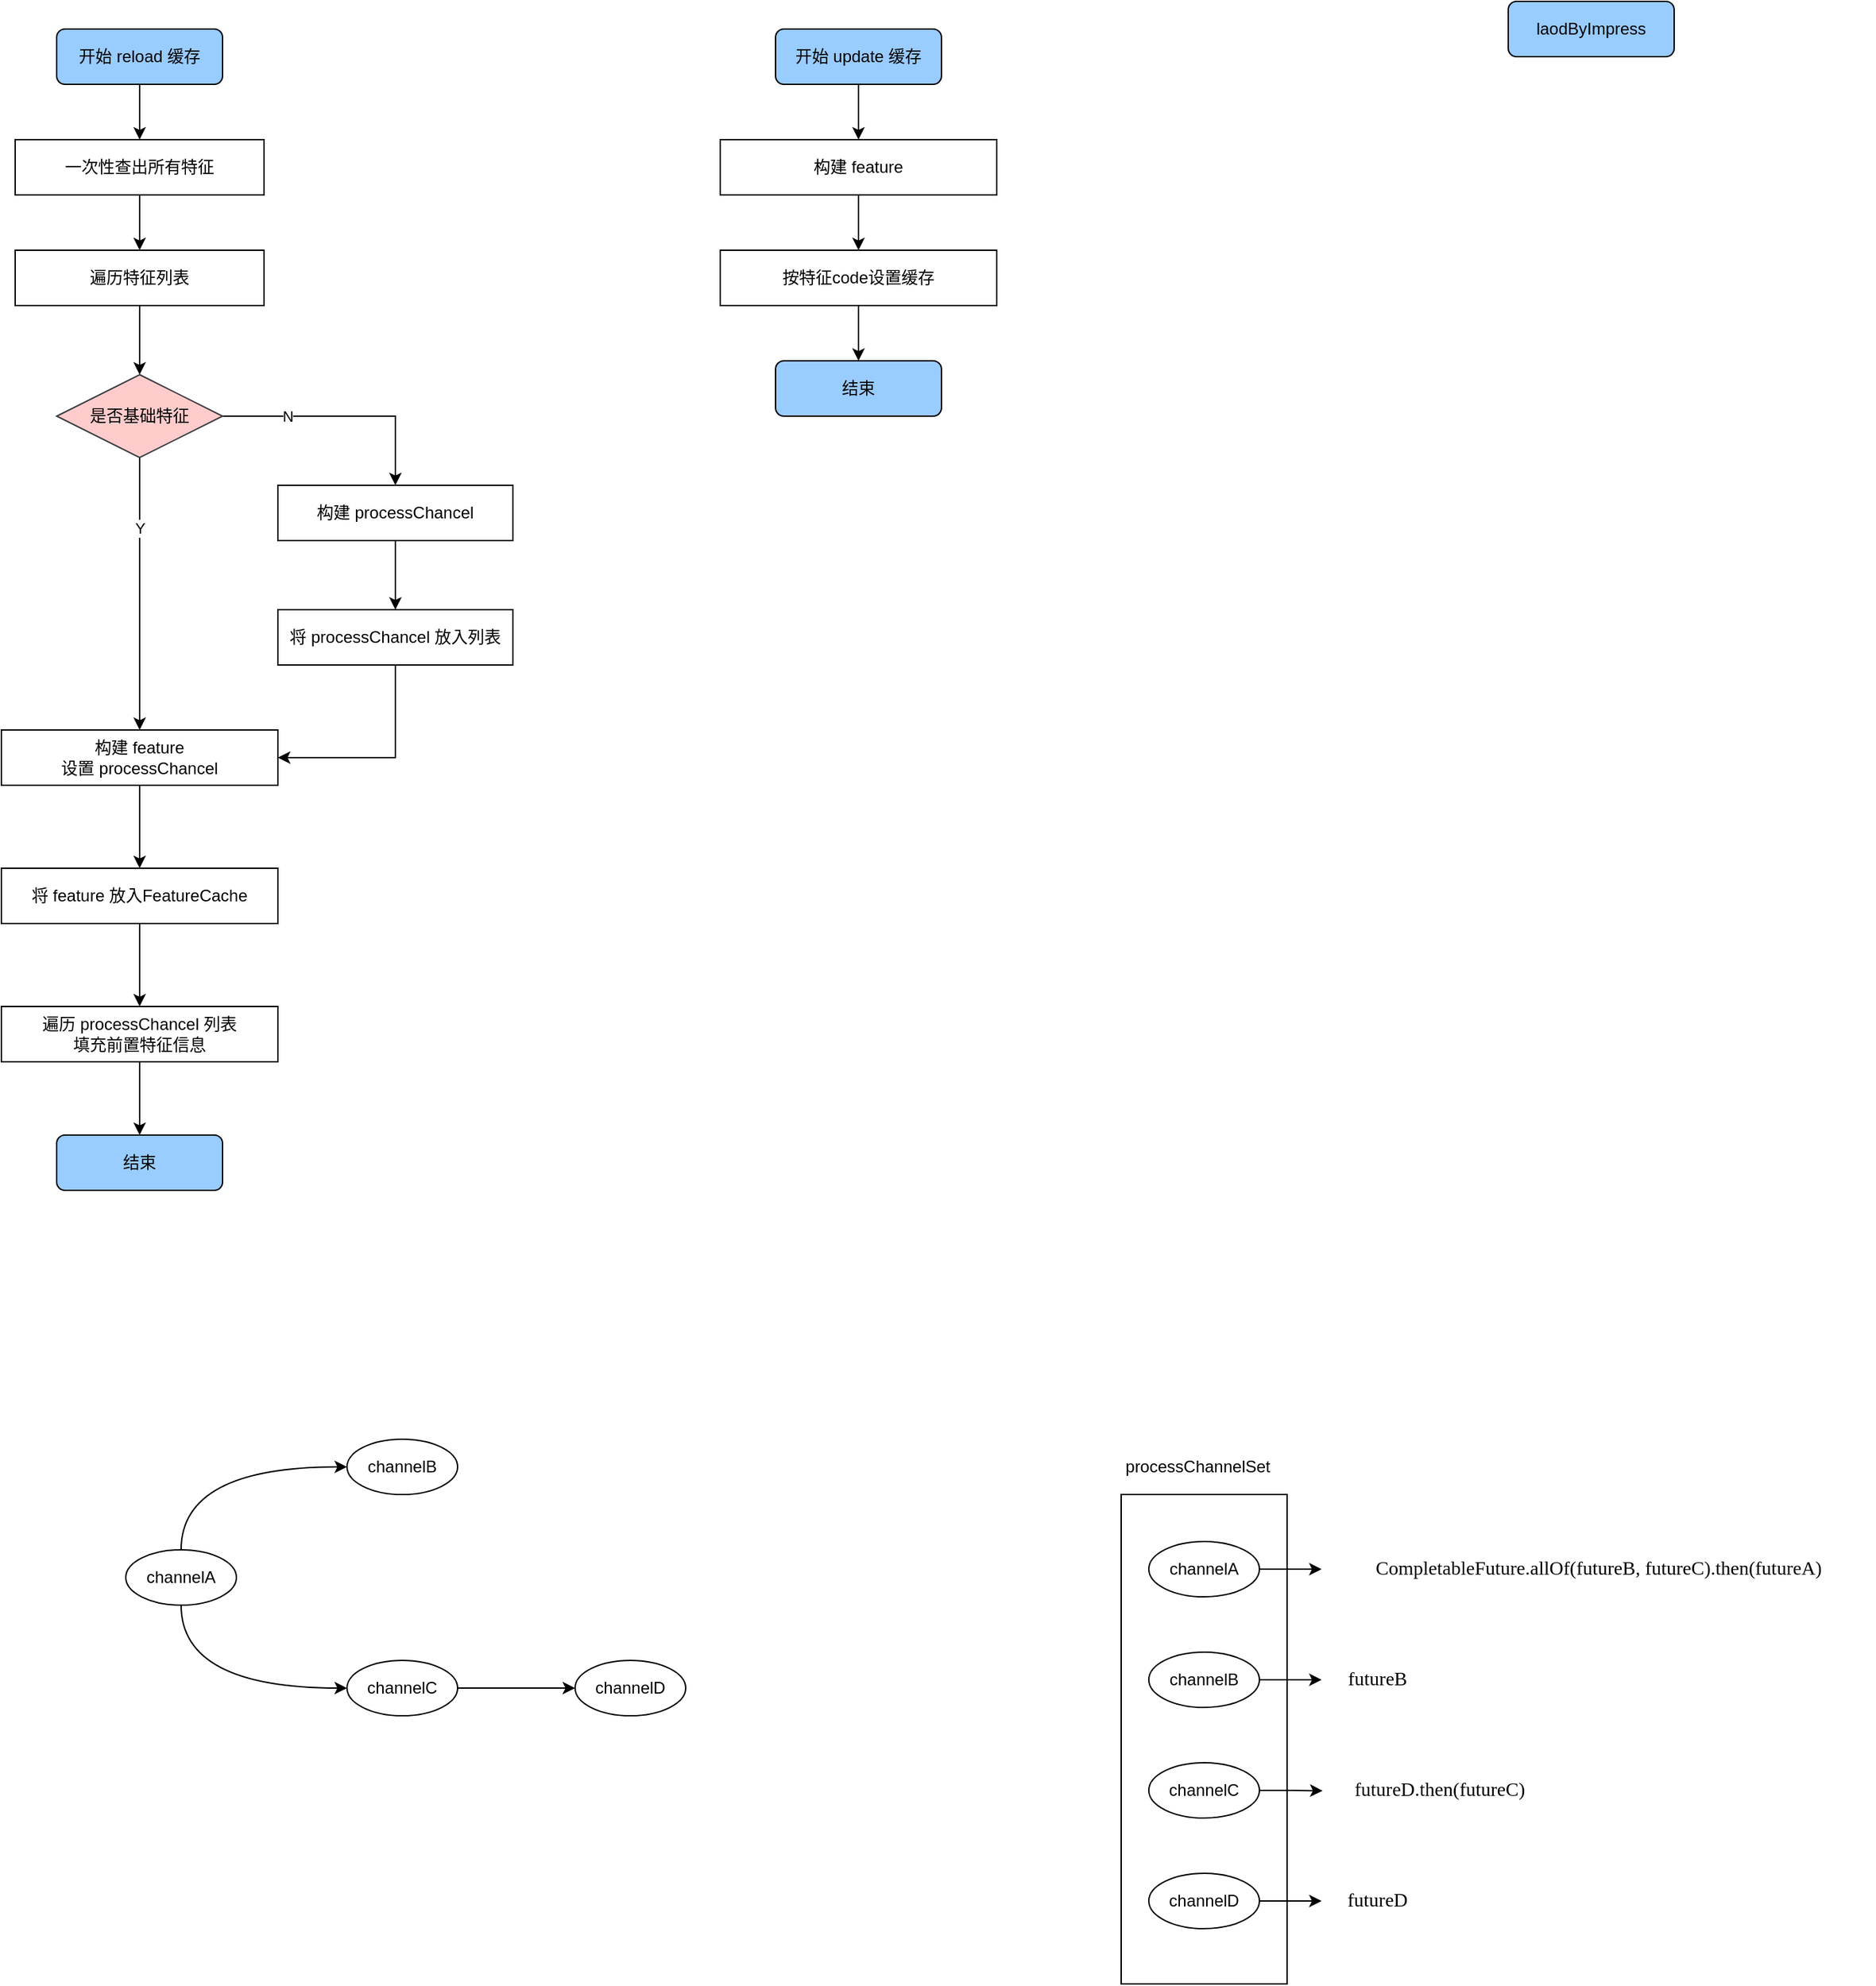 <mxfile version="24.7.6">
  <diagram name="第 1 页" id="dp5hx1DgY4tsWoC5Lqza">
    <mxGraphModel dx="1962" dy="1054" grid="1" gridSize="10" guides="1" tooltips="1" connect="1" arrows="1" fold="1" page="1" pageScale="1" pageWidth="2336" pageHeight="1654" math="0" shadow="0">
      <root>
        <mxCell id="0" />
        <mxCell id="1" parent="0" />
        <mxCell id="vabY3GFANIbrLaOo8zu0-46" value="" style="rounded=0;whiteSpace=wrap;html=1;" vertex="1" parent="1">
          <mxGeometry x="960" y="1280" width="120" height="354" as="geometry" />
        </mxCell>
        <mxCell id="vabY3GFANIbrLaOo8zu0-1" style="edgeStyle=orthogonalEdgeStyle;rounded=0;orthogonalLoop=1;jettySize=auto;html=1;exitX=0.5;exitY=1;exitDx=0;exitDy=0;" edge="1" parent="1" source="vabY3GFANIbrLaOo8zu0-2">
          <mxGeometry relative="1" as="geometry">
            <mxPoint x="250" y="300" as="targetPoint" />
          </mxGeometry>
        </mxCell>
        <mxCell id="vabY3GFANIbrLaOo8zu0-2" value="开始 reload 缓存" style="rounded=1;whiteSpace=wrap;html=1;fillColor=#99CCFF;" vertex="1" parent="1">
          <mxGeometry x="190" y="220" width="120" height="40" as="geometry" />
        </mxCell>
        <mxCell id="vabY3GFANIbrLaOo8zu0-3" style="edgeStyle=orthogonalEdgeStyle;rounded=0;orthogonalLoop=1;jettySize=auto;html=1;exitX=0.5;exitY=1;exitDx=0;exitDy=0;" edge="1" parent="1" source="vabY3GFANIbrLaOo8zu0-4" target="vabY3GFANIbrLaOo8zu0-6">
          <mxGeometry relative="1" as="geometry" />
        </mxCell>
        <mxCell id="vabY3GFANIbrLaOo8zu0-4" value="一次性查出所有特征" style="rounded=0;whiteSpace=wrap;html=1;" vertex="1" parent="1">
          <mxGeometry x="160" y="300" width="180" height="40" as="geometry" />
        </mxCell>
        <mxCell id="vabY3GFANIbrLaOo8zu0-5" style="edgeStyle=orthogonalEdgeStyle;rounded=0;orthogonalLoop=1;jettySize=auto;html=1;exitX=0.5;exitY=1;exitDx=0;exitDy=0;entryX=0.5;entryY=0;entryDx=0;entryDy=0;" edge="1" parent="1" source="vabY3GFANIbrLaOo8zu0-6" target="vabY3GFANIbrLaOo8zu0-11">
          <mxGeometry relative="1" as="geometry" />
        </mxCell>
        <mxCell id="vabY3GFANIbrLaOo8zu0-6" value="遍历特征列表" style="rounded=0;whiteSpace=wrap;html=1;" vertex="1" parent="1">
          <mxGeometry x="160" y="380" width="180" height="40" as="geometry" />
        </mxCell>
        <mxCell id="vabY3GFANIbrLaOo8zu0-7" style="edgeStyle=orthogonalEdgeStyle;rounded=0;orthogonalLoop=1;jettySize=auto;html=1;exitX=1;exitY=0.5;exitDx=0;exitDy=0;entryX=0.5;entryY=0;entryDx=0;entryDy=0;" edge="1" parent="1" source="vabY3GFANIbrLaOo8zu0-11" target="vabY3GFANIbrLaOo8zu0-13">
          <mxGeometry relative="1" as="geometry" />
        </mxCell>
        <mxCell id="vabY3GFANIbrLaOo8zu0-8" value="N" style="edgeLabel;html=1;align=center;verticalAlign=middle;resizable=0;points=[];" vertex="1" connectable="0" parent="vabY3GFANIbrLaOo8zu0-7">
          <mxGeometry x="-0.467" y="-2" relative="1" as="geometry">
            <mxPoint y="-2" as="offset" />
          </mxGeometry>
        </mxCell>
        <mxCell id="vabY3GFANIbrLaOo8zu0-9" style="edgeStyle=orthogonalEdgeStyle;rounded=0;orthogonalLoop=1;jettySize=auto;html=1;exitX=0.5;exitY=1;exitDx=0;exitDy=0;" edge="1" parent="1" source="vabY3GFANIbrLaOo8zu0-11" target="vabY3GFANIbrLaOo8zu0-15">
          <mxGeometry relative="1" as="geometry" />
        </mxCell>
        <mxCell id="vabY3GFANIbrLaOo8zu0-10" value="Y" style="edgeLabel;html=1;align=center;verticalAlign=middle;resizable=0;points=[];" vertex="1" connectable="0" parent="vabY3GFANIbrLaOo8zu0-9">
          <mxGeometry x="-0.483" relative="1" as="geometry">
            <mxPoint as="offset" />
          </mxGeometry>
        </mxCell>
        <mxCell id="vabY3GFANIbrLaOo8zu0-11" value="是否基础特征" style="rhombus;whiteSpace=wrap;html=1;fillColor=#ffcccc;strokeColor=#36393d;" vertex="1" parent="1">
          <mxGeometry x="190" y="470" width="120" height="60" as="geometry" />
        </mxCell>
        <mxCell id="vabY3GFANIbrLaOo8zu0-12" style="edgeStyle=orthogonalEdgeStyle;rounded=0;orthogonalLoop=1;jettySize=auto;html=1;exitX=0.5;exitY=1;exitDx=0;exitDy=0;entryX=0.5;entryY=0;entryDx=0;entryDy=0;" edge="1" parent="1" source="vabY3GFANIbrLaOo8zu0-13" target="vabY3GFANIbrLaOo8zu0-21">
          <mxGeometry relative="1" as="geometry" />
        </mxCell>
        <mxCell id="vabY3GFANIbrLaOo8zu0-13" value="构建 processChancel" style="rounded=0;whiteSpace=wrap;html=1;" vertex="1" parent="1">
          <mxGeometry x="350" y="550" width="170" height="40" as="geometry" />
        </mxCell>
        <mxCell id="vabY3GFANIbrLaOo8zu0-14" style="edgeStyle=orthogonalEdgeStyle;rounded=0;orthogonalLoop=1;jettySize=auto;html=1;exitX=0.5;exitY=1;exitDx=0;exitDy=0;entryX=0.5;entryY=0;entryDx=0;entryDy=0;" edge="1" parent="1" source="vabY3GFANIbrLaOo8zu0-15" target="vabY3GFANIbrLaOo8zu0-17">
          <mxGeometry relative="1" as="geometry" />
        </mxCell>
        <mxCell id="vabY3GFANIbrLaOo8zu0-15" value="构建 feature&lt;div&gt;设置&amp;nbsp;&lt;span style=&quot;background-color: initial;&quot;&gt;processChancel&lt;/span&gt;&lt;/div&gt;" style="rounded=0;whiteSpace=wrap;html=1;" vertex="1" parent="1">
          <mxGeometry x="150" y="727" width="200" height="40" as="geometry" />
        </mxCell>
        <mxCell id="vabY3GFANIbrLaOo8zu0-16" style="edgeStyle=orthogonalEdgeStyle;rounded=0;orthogonalLoop=1;jettySize=auto;html=1;exitX=0.5;exitY=1;exitDx=0;exitDy=0;entryX=0.5;entryY=0;entryDx=0;entryDy=0;" edge="1" parent="1" source="vabY3GFANIbrLaOo8zu0-17" target="vabY3GFANIbrLaOo8zu0-19">
          <mxGeometry relative="1" as="geometry" />
        </mxCell>
        <mxCell id="vabY3GFANIbrLaOo8zu0-17" value="将 feature 放入FeatureCache" style="rounded=0;whiteSpace=wrap;html=1;" vertex="1" parent="1">
          <mxGeometry x="150" y="827" width="200" height="40" as="geometry" />
        </mxCell>
        <mxCell id="vabY3GFANIbrLaOo8zu0-18" style="edgeStyle=orthogonalEdgeStyle;rounded=0;orthogonalLoop=1;jettySize=auto;html=1;exitX=0.5;exitY=1;exitDx=0;exitDy=0;entryX=0.5;entryY=0;entryDx=0;entryDy=0;" edge="1" parent="1" source="vabY3GFANIbrLaOo8zu0-19" target="vabY3GFANIbrLaOo8zu0-22">
          <mxGeometry relative="1" as="geometry" />
        </mxCell>
        <mxCell id="vabY3GFANIbrLaOo8zu0-19" value="遍历 processChancel 列表&lt;div&gt;填充前置特征信息&lt;/div&gt;" style="rounded=0;whiteSpace=wrap;html=1;" vertex="1" parent="1">
          <mxGeometry x="150" y="927" width="200" height="40" as="geometry" />
        </mxCell>
        <mxCell id="vabY3GFANIbrLaOo8zu0-20" style="edgeStyle=orthogonalEdgeStyle;rounded=0;orthogonalLoop=1;jettySize=auto;html=1;exitX=0.5;exitY=1;exitDx=0;exitDy=0;entryX=1;entryY=0.5;entryDx=0;entryDy=0;" edge="1" parent="1" source="vabY3GFANIbrLaOo8zu0-21" target="vabY3GFANIbrLaOo8zu0-15">
          <mxGeometry relative="1" as="geometry" />
        </mxCell>
        <mxCell id="vabY3GFANIbrLaOo8zu0-21" value="将 processChancel 放入列表" style="rounded=0;whiteSpace=wrap;html=1;" vertex="1" parent="1">
          <mxGeometry x="350" y="640" width="170" height="40" as="geometry" />
        </mxCell>
        <mxCell id="vabY3GFANIbrLaOo8zu0-22" value="结束" style="rounded=1;whiteSpace=wrap;html=1;fillColor=#99CCFF;" vertex="1" parent="1">
          <mxGeometry x="190" y="1020" width="120" height="40" as="geometry" />
        </mxCell>
        <mxCell id="vabY3GFANIbrLaOo8zu0-23" style="edgeStyle=orthogonalEdgeStyle;rounded=0;orthogonalLoop=1;jettySize=auto;html=1;exitX=0.5;exitY=1;exitDx=0;exitDy=0;entryX=0.5;entryY=0;entryDx=0;entryDy=0;" edge="1" parent="1" source="vabY3GFANIbrLaOo8zu0-24" target="vabY3GFANIbrLaOo8zu0-26">
          <mxGeometry relative="1" as="geometry" />
        </mxCell>
        <mxCell id="vabY3GFANIbrLaOo8zu0-24" value="开始 update 缓存" style="rounded=1;whiteSpace=wrap;html=1;fillColor=#99CCFF;" vertex="1" parent="1">
          <mxGeometry x="710" y="220" width="120" height="40" as="geometry" />
        </mxCell>
        <mxCell id="vabY3GFANIbrLaOo8zu0-25" style="edgeStyle=orthogonalEdgeStyle;rounded=0;orthogonalLoop=1;jettySize=auto;html=1;exitX=0.5;exitY=1;exitDx=0;exitDy=0;entryX=0.5;entryY=0;entryDx=0;entryDy=0;" edge="1" parent="1" source="vabY3GFANIbrLaOo8zu0-26" target="vabY3GFANIbrLaOo8zu0-28">
          <mxGeometry relative="1" as="geometry" />
        </mxCell>
        <mxCell id="vabY3GFANIbrLaOo8zu0-26" value="构建 feature" style="rounded=0;whiteSpace=wrap;html=1;" vertex="1" parent="1">
          <mxGeometry x="670" y="300" width="200" height="40" as="geometry" />
        </mxCell>
        <mxCell id="vabY3GFANIbrLaOo8zu0-27" style="edgeStyle=orthogonalEdgeStyle;rounded=0;orthogonalLoop=1;jettySize=auto;html=1;exitX=0.5;exitY=1;exitDx=0;exitDy=0;" edge="1" parent="1" source="vabY3GFANIbrLaOo8zu0-28" target="vabY3GFANIbrLaOo8zu0-29">
          <mxGeometry relative="1" as="geometry" />
        </mxCell>
        <mxCell id="vabY3GFANIbrLaOo8zu0-28" value="按特征code设置缓存" style="rounded=0;whiteSpace=wrap;html=1;" vertex="1" parent="1">
          <mxGeometry x="670" y="380" width="200" height="40" as="geometry" />
        </mxCell>
        <mxCell id="vabY3GFANIbrLaOo8zu0-29" value="结束" style="rounded=1;whiteSpace=wrap;html=1;fillColor=#99CCFF;" vertex="1" parent="1">
          <mxGeometry x="710" y="460" width="120" height="40" as="geometry" />
        </mxCell>
        <mxCell id="vabY3GFANIbrLaOo8zu0-30" value="laodByImpress" style="rounded=1;whiteSpace=wrap;html=1;fillColor=#99CCFF;" vertex="1" parent="1">
          <mxGeometry x="1240" y="200" width="120" height="40" as="geometry" />
        </mxCell>
        <mxCell id="vabY3GFANIbrLaOo8zu0-38" style="edgeStyle=orthogonalEdgeStyle;rounded=0;orthogonalLoop=1;jettySize=auto;html=1;exitX=0.5;exitY=0;exitDx=0;exitDy=0;entryX=0;entryY=0.5;entryDx=0;entryDy=0;curved=1;" edge="1" parent="1" source="vabY3GFANIbrLaOo8zu0-33" target="vabY3GFANIbrLaOo8zu0-34">
          <mxGeometry relative="1" as="geometry" />
        </mxCell>
        <mxCell id="vabY3GFANIbrLaOo8zu0-39" style="edgeStyle=orthogonalEdgeStyle;rounded=0;orthogonalLoop=1;jettySize=auto;html=1;exitX=0.5;exitY=1;exitDx=0;exitDy=0;entryX=0;entryY=0.5;entryDx=0;entryDy=0;curved=1;" edge="1" parent="1" source="vabY3GFANIbrLaOo8zu0-33" target="vabY3GFANIbrLaOo8zu0-36">
          <mxGeometry relative="1" as="geometry" />
        </mxCell>
        <mxCell id="vabY3GFANIbrLaOo8zu0-33" value="channelA" style="ellipse;whiteSpace=wrap;html=1;" vertex="1" parent="1">
          <mxGeometry x="240" y="1320" width="80" height="40" as="geometry" />
        </mxCell>
        <mxCell id="vabY3GFANIbrLaOo8zu0-34" value="channelB" style="ellipse;whiteSpace=wrap;html=1;" vertex="1" parent="1">
          <mxGeometry x="400" y="1240" width="80" height="40" as="geometry" />
        </mxCell>
        <mxCell id="vabY3GFANIbrLaOo8zu0-41" style="edgeStyle=orthogonalEdgeStyle;rounded=0;orthogonalLoop=1;jettySize=auto;html=1;exitX=1;exitY=0.5;exitDx=0;exitDy=0;entryX=0;entryY=0.5;entryDx=0;entryDy=0;" edge="1" parent="1" source="vabY3GFANIbrLaOo8zu0-36" target="vabY3GFANIbrLaOo8zu0-40">
          <mxGeometry relative="1" as="geometry" />
        </mxCell>
        <mxCell id="vabY3GFANIbrLaOo8zu0-36" value="channelC" style="ellipse;whiteSpace=wrap;html=1;" vertex="1" parent="1">
          <mxGeometry x="400" y="1400" width="80" height="40" as="geometry" />
        </mxCell>
        <mxCell id="vabY3GFANIbrLaOo8zu0-40" value="channelD" style="ellipse;whiteSpace=wrap;html=1;" vertex="1" parent="1">
          <mxGeometry x="565" y="1400" width="80" height="40" as="geometry" />
        </mxCell>
        <mxCell id="vabY3GFANIbrLaOo8zu0-65" style="edgeStyle=orthogonalEdgeStyle;rounded=0;orthogonalLoop=1;jettySize=auto;html=1;exitX=1;exitY=0.5;exitDx=0;exitDy=0;" edge="1" parent="1" source="vabY3GFANIbrLaOo8zu0-42" target="vabY3GFANIbrLaOo8zu0-64">
          <mxGeometry relative="1" as="geometry" />
        </mxCell>
        <mxCell id="vabY3GFANIbrLaOo8zu0-42" value="channelA" style="ellipse;whiteSpace=wrap;html=1;" vertex="1" parent="1">
          <mxGeometry x="980" y="1314" width="80" height="40" as="geometry" />
        </mxCell>
        <mxCell id="vabY3GFANIbrLaOo8zu0-70" style="edgeStyle=orthogonalEdgeStyle;rounded=0;orthogonalLoop=1;jettySize=auto;html=1;exitX=1;exitY=0.5;exitDx=0;exitDy=0;" edge="1" parent="1" source="vabY3GFANIbrLaOo8zu0-43" target="vabY3GFANIbrLaOo8zu0-68">
          <mxGeometry relative="1" as="geometry" />
        </mxCell>
        <mxCell id="vabY3GFANIbrLaOo8zu0-43" value="channelB" style="ellipse;whiteSpace=wrap;html=1;" vertex="1" parent="1">
          <mxGeometry x="980" y="1394" width="80" height="40" as="geometry" />
        </mxCell>
        <mxCell id="vabY3GFANIbrLaOo8zu0-44" value="channelC" style="ellipse;whiteSpace=wrap;html=1;" vertex="1" parent="1">
          <mxGeometry x="980" y="1474" width="80" height="40" as="geometry" />
        </mxCell>
        <mxCell id="vabY3GFANIbrLaOo8zu0-80" style="edgeStyle=orthogonalEdgeStyle;rounded=0;orthogonalLoop=1;jettySize=auto;html=1;exitX=1;exitY=0.5;exitDx=0;exitDy=0;" edge="1" parent="1" source="vabY3GFANIbrLaOo8zu0-45" target="vabY3GFANIbrLaOo8zu0-79">
          <mxGeometry relative="1" as="geometry" />
        </mxCell>
        <mxCell id="vabY3GFANIbrLaOo8zu0-45" value="channelD" style="ellipse;whiteSpace=wrap;html=1;" vertex="1" parent="1">
          <mxGeometry x="980" y="1554" width="80" height="40" as="geometry" />
        </mxCell>
        <mxCell id="vabY3GFANIbrLaOo8zu0-64" value="&lt;font face=&quot;Comic Sans MS&quot; style=&quot;font-size: 14px;&quot;&gt;CompletableFuture.allOf(&lt;/font&gt;&lt;span style=&quot;font-family: &amp;quot;Comic Sans MS&amp;quot;; font-size: 14px; text-wrap: wrap;&quot;&gt;futureB&lt;/span&gt;&lt;font face=&quot;Comic Sans MS&quot; style=&quot;font-size: 14px;&quot;&gt;&lt;span style=&quot;text-wrap: wrap;&quot;&gt;,&lt;/span&gt;&lt;span style=&quot;text-wrap: wrap;&quot;&gt;&amp;nbsp;futureC&lt;/span&gt;).then(futureA)&lt;/font&gt;" style="text;html=1;align=center;verticalAlign=middle;resizable=0;points=[];autosize=1;strokeColor=none;fillColor=none;" vertex="1" parent="1">
          <mxGeometry x="1105" y="1319" width="400" height="30" as="geometry" />
        </mxCell>
        <mxCell id="vabY3GFANIbrLaOo8zu0-68" value="&lt;span style=&quot;font-family: &amp;quot;Comic Sans MS&amp;quot;; font-size: 14px; text-wrap: wrap;&quot;&gt;futureB&lt;/span&gt;" style="text;html=1;align=center;verticalAlign=middle;resizable=0;points=[];autosize=1;strokeColor=none;fillColor=none;" vertex="1" parent="1">
          <mxGeometry x="1105" y="1399" width="80" height="30" as="geometry" />
        </mxCell>
        <mxCell id="vabY3GFANIbrLaOo8zu0-75" value="&lt;font face=&quot;Comic Sans MS&quot; style=&quot;font-size: 14px;&quot;&gt;&lt;span style=&quot;text-wrap: wrap;&quot;&gt;futureD&lt;/span&gt;.then(futureC)&lt;/font&gt;" style="text;html=1;align=center;verticalAlign=middle;resizable=0;points=[];autosize=1;strokeColor=none;fillColor=none;" vertex="1" parent="1">
          <mxGeometry x="1105" y="1479" width="170" height="30" as="geometry" />
        </mxCell>
        <mxCell id="vabY3GFANIbrLaOo8zu0-77" style="edgeStyle=orthogonalEdgeStyle;rounded=0;orthogonalLoop=1;jettySize=auto;html=1;exitX=1;exitY=0.5;exitDx=0;exitDy=0;entryX=0.004;entryY=0.51;entryDx=0;entryDy=0;entryPerimeter=0;" edge="1" parent="1" source="vabY3GFANIbrLaOo8zu0-44" target="vabY3GFANIbrLaOo8zu0-75">
          <mxGeometry relative="1" as="geometry" />
        </mxCell>
        <mxCell id="vabY3GFANIbrLaOo8zu0-79" value="&lt;span style=&quot;font-family: &amp;quot;Comic Sans MS&amp;quot;; font-size: 14px; text-wrap: wrap;&quot;&gt;futureD&lt;/span&gt;" style="text;html=1;align=center;verticalAlign=middle;resizable=0;points=[];autosize=1;strokeColor=none;fillColor=none;" vertex="1" parent="1">
          <mxGeometry x="1105" y="1559" width="80" height="30" as="geometry" />
        </mxCell>
        <mxCell id="vabY3GFANIbrLaOo8zu0-81" value="processChannelSet" style="text;html=1;align=center;verticalAlign=middle;resizable=0;points=[];autosize=1;strokeColor=none;fillColor=none;" vertex="1" parent="1">
          <mxGeometry x="950" y="1245" width="130" height="30" as="geometry" />
        </mxCell>
      </root>
    </mxGraphModel>
  </diagram>
</mxfile>
